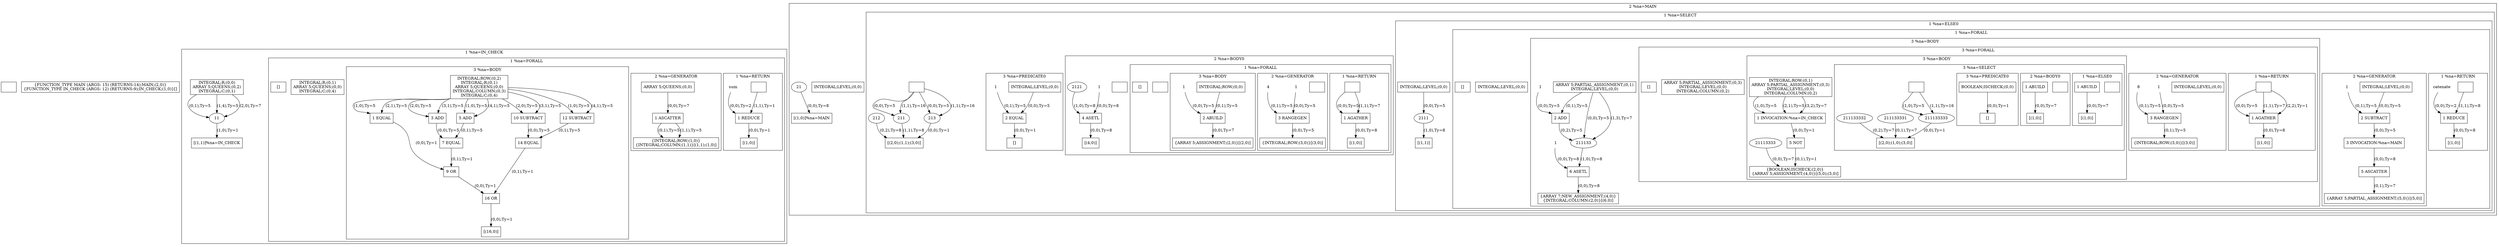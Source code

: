 digraph R {
newrank=true;
IN00 [shape=rect;label=""];
OUT00 [shape=rect;label="{FUNCTION_TYPE MAIN (ARGS: 15) (RETURNS:14);MAIN;(2,0)}\n{FUNCTION_TYPE IN_CHECK (ARGS: 12) (RETURNS:9);IN_CHECK;(1,0)}[]"];
subgraph cluster_01 {
label="1 %na=IN_CHECK";
IN01 [shape=rect;label="INTEGRAL;R;(0,0)\nARRAY 5;QUEENS;(0,2)\nINTEGRAL;C;(0,1)"];
OUT01 [shape=rect;label="[(1,1)]%na=IN_CHECK"];
subgraph cluster_11 {
label="1 %na=FORALL";
IN011 [shape=rect;label="INTEGRAL;R;(0,1)\nARRAY 5;QUEENS;(0,0)\nINTEGRAL;C;(0,4)"];
OUT011 [shape=rect;label="[]"];
subgraph cluster_111 {
label="1 %na=RETURN";
IN0111 [shape=rect;label=""];
OUT0111 [shape=rect;label="[(1,0)]"];
1111 [shape=rect;label="1 REDUCE"];
1112 [shape=plaintext;label="sum"]
IN0111 ->  1111 [label="(1,1),Ty=1"]
1111 ->  OUT0111 [label="(0,0),Ty=1"]
1112 ->  1111 [label="(0,0),Ty=2"]
};
subgraph cluster_112 {
label="2 %na=GENERATOR";
IN0112 [shape=rect;label="ARRAY 5;QUEENS;(0,0)"];
OUT0112 [shape=rect;label="{INTEGRAL;ROW;(1,0)}\n{INTEGRAL;COLUMN;(1,1)}[(1,1);(1,0)]"];
1121 [shape=rect;label="1 ASCATTER"]
IN0112 ->  1121 [label="(0,0),Ty=7"]
1121 ->  OUT0112 [label="(0,1),Ty=5"]
1121 ->  OUT0112 [label="(1,1),Ty=5"]
};
subgraph cluster_113 {
label="3 %na=BODY";
IN0113 [shape=rect;label="INTEGRAL;ROW;(0,2)\nINTEGRAL;R;(0,1)\nARRAY 5;QUEENS;(0,0)\nINTEGRAL;COLUMN;(0,3)\nINTEGRAL;C;(0,4)"];
OUT0113 [shape=rect;label="[(16,0)]"];
1131 [shape=rect;label="1 EQUAL"];
1133 [shape=rect;label="3 ADD"];
1135 [shape=rect;label="5 ADD"];
1137 [shape=rect;label="7 EQUAL"];
1139 [shape=rect;label="9 OR"];
11310 [shape=rect;label="10 SUBTRACT"];
11312 [shape=rect;label="12 SUBTRACT"];
11314 [shape=rect;label="14 EQUAL"];
11316 [shape=rect;label="16 OR"]
IN0113 ->  1131 [label="(1,0),Ty=5"]
IN0113 ->  1131 [label="(2,1),Ty=5"]
IN0113 ->  1133 [label="(2,0),Ty=5"]
IN0113 ->  1133 [label="(3,1),Ty=5"]
IN0113 ->  1135 [label="(1,0),Ty=5"]
IN0113 ->  1135 [label="(4,1),Ty=5"]
IN0113 ->  11310 [label="(2,0),Ty=5"]
IN0113 ->  11310 [label="(3,1),Ty=5"]
IN0113 ->  11312 [label="(1,0),Ty=5"]
IN0113 ->  11312 [label="(4,1),Ty=5"]
1131 ->  1139 [label="(0,0),Ty=1"]
1133 ->  1137 [label="(0,0),Ty=5"]
1135 ->  1137 [label="(0,1),Ty=5"]
1137 ->  1139 [label="(0,1),Ty=1"]
1139 ->  11316 [label="(0,0),Ty=1"]
11310 ->  11314 [label="(0,0),Ty=5"]
11312 ->  11314 [label="(0,1),Ty=5"]
11314 ->  11316 [label="(0,1),Ty=1"]
11316 ->  OUT0113 [label="(0,0),Ty=1"]
}
}
IN01 ->  11 [label="(0,1),Ty=5"]
IN01 ->  11 [label="(1,4),Ty=5"]
IN01 ->  11 [label="(2,0),Ty=7"]
11 ->  OUT01 [label="(1,0),Ty=1"]
};
subgraph cluster_02 {
label="2 %na=MAIN";
IN02 [shape=rect;label="INTEGRAL;LEVEL;(0,0)"];
OUT02 [shape=rect;label="[(1,0)]%na=MAIN"];
subgraph cluster_21 {
label="1 %na=SELECT";
IN021 [shape=rect;label=""];
OUT021 [shape=rect;label="[(2,0);(1,1);(3,0)]"];
subgraph cluster_211 {
label="1 %na=ELSE0";
IN0211 [shape=rect;label="INTEGRAL;LEVEL;(0,0)"];
OUT0211 [shape=rect;label="[(1,1)]"];
subgraph cluster_2111 {
label="1 %na=FORALL";
IN02111 [shape=rect;label="INTEGRAL;LEVEL;(0,0)"];
OUT02111 [shape=rect;label="[]"];
subgraph cluster_21111 {
label="1 %na=RETURN";
IN021111 [shape=rect;label=""];
OUT021111 [shape=rect;label="[(1,0)]"];
211111 [shape=rect;label="1 REDUCE"];
211112 [shape=plaintext;label="catenate"]
IN021111 ->  211111 [label="(1,1),Ty=8"]
211111 ->  OUT021111 [label="(0,0),Ty=8"]
211112 ->  211111 [label="(0,0),Ty=2"]
};
subgraph cluster_21112 {
label="2 %na=GENERATOR";
IN021112 [shape=rect;label="INTEGRAL;LEVEL;(0,0)"];
OUT021112 [shape=rect;label="{ARRAY 5;PARTIAL_ASSIGNMENT;(5,0)}[(5,0)]"];
211121 [shape=plaintext;label="1"];
211122 [shape=rect;label="2 SUBTRACT"];
211123 [shape=rect;label="3 INVOCATION:%na=MAIN"];
211125 [shape=rect;label="5 ASCATTER"]
IN021112 ->  211122 [label="(0,0),Ty=5"]
211121 ->  211122 [label="(0,1),Ty=5"]
211122 ->  211123 [label="(0,0),Ty=5"]
211123 ->  211125 [label="(0,0),Ty=8"]
211125 ->  OUT021112 [label="(0,1),Ty=7"]
};
subgraph cluster_21113 {
label="3 %na=BODY";
IN021113 [shape=rect;label="ARRAY 5;PARTIAL_ASSIGNMENT;(0,1)\nINTEGRAL;LEVEL;(0,0)"];
OUT021113 [shape=rect;label="{ARRAY 7;NEW_ASSIGNMENT;(4,0)}\n{INTEGRAL;COLUMN;(2,0)}[(6,0)]"];
211131 [shape=plaintext;label="1"];
211132 [shape=rect;label="2 ADD"];
subgraph cluster_211133 {
label="3 %na=FORALL";
IN0211133 [shape=rect;label="ARRAY 5;PARTIAL_ASSIGNMENT;(0,3)\nINTEGRAL;LEVEL;(0,0)\nINTEGRAL;COLUMN;(0,2)"];
OUT0211133 [shape=rect;label="[]"];
subgraph cluster_2111331 {
label="1 %na=RETURN";
IN02111331 [shape=rect;label=""];
OUT02111331 [shape=rect;label="[(1,0)]"];
21113311 [shape=rect;label="1 AGATHER"]
IN02111331 ->  21113311 [label="(0,0),Ty=5"]
IN02111331 ->  21113311 [label="(1,1),Ty=7"]
IN02111331 ->  21113311 [label="(2,2),Ty=1"]
21113311 ->  OUT02111331 [label="(0,0),Ty=8"]
};
subgraph cluster_2111332 {
label="2 %na=GENERATOR";
IN02111332 [shape=rect;label="INTEGRAL;LEVEL;(0,0)"];
OUT02111332 [shape=rect;label="{INTEGRAL;ROW;(3,0)}[(3,0)]"];
21113321 [shape=plaintext;label="1"];
21113322 [shape=plaintext;label="8"];
21113323 [shape=rect;label="3 RANGEGEN"]
21113321 ->  21113323 [label="(0,0),Ty=5"]
21113322 ->  21113323 [label="(0,1),Ty=5"]
21113323 ->  OUT02111332 [label="(0,1),Ty=5"]
};
subgraph cluster_2111333 {
label="3 %na=BODY";
IN02111333 [shape=rect;label="INTEGRAL;ROW;(0,1)\nARRAY 5;PARTIAL_ASSIGNMENT;(0,3)\nINTEGRAL;LEVEL;(0,0)\nINTEGRAL;COLUMN;(0,2)"];
OUT02111333 [shape=rect;label="{BOOLEAN;ISCHECK;(2,0)}\n{ARRAY 5;ASSIGNMENT;(4,0)}[(5,0);(3,0)]"];
21113331 [shape=rect;label="1 INVOCATION:%na=IN_CHECK"];
subgraph cluster_21113333 {
label="3 %na=SELECT";
IN021113333 [shape=rect;label=""];
OUT021113333 [shape=rect;label="[(2,0);(1,0);(3,0)]"];
subgraph cluster_211133331 {
label="1 %na=ELSE0";
IN0211133331 [shape=rect;label=""];
OUT0211133331 [shape=rect;label="[(1,0)]"];
2111333311 [shape=rect;label="1 ABUILD"]
2111333311 ->  OUT0211133331 [label="(0,0),Ty=7"]
};
subgraph cluster_211133332 {
label="2 %na=BODY0";
IN0211133332 [shape=rect;label=""];
OUT0211133332 [shape=rect;label="[(1,0)]"];
2111333321 [shape=rect;label="1 ABUILD"]
2111333321 ->  OUT0211133332 [label="(0,0),Ty=7"]
};
subgraph cluster_211133333 {
label="3 %na=PREDICATE0";
IN0211133333 [shape=rect;label="BOOLEAN;ISCHECK;(0,0)"];
OUT0211133333 [shape=rect;label="[]"]
IN0211133333 ->  OUT0211133333 [label="(0,0),Ty=1"]
}
IN021113333 ->  211133333 [label="(1,0),Ty=5"]
IN021113333 ->  211133333 [label="(1,1),Ty=16"]
211133331 ->  OUT021113333 [label="(0,1),Ty=7"]
211133332 ->  OUT021113333 [label="(0,2),Ty=7"]
211133333 ->  OUT021113333 [label="(0,0),Ty=1"]
};
21113335 [shape=rect;label="5 NOT"]
IN02111333 ->  21113331 [label="(1,0),Ty=5"]
IN02111333 ->  21113331 [label="(2,1),Ty=5"]
IN02111333 ->  21113331 [label="(3,2),Ty=7"]
21113331 ->  21113335 [label="(0,0),Ty=1"]
21113333 ->  OUT02111333 [label="(0,0),Ty=7"]
21113335 ->  OUT02111333 [label="(0,1),Ty=1"]
}
};
211135 [shape=plaintext;label="1"];
211136 [shape=rect;label="6 ASETL"]
IN021113 ->  211132 [label="(0,1),Ty=5"]
IN021113 ->  211133 [label="(0,0),Ty=5"]
IN021113 ->  211133 [label="(1,3),Ty=7"]
211131 ->  211132 [label="(0,0),Ty=5"]
211132 ->  211133 [label="(0,2),Ty=5"]
211133 ->  211136 [label="(1,0),Ty=8"]
211135 ->  211136 [label="(0,0),Ty=8"]
211136 ->  OUT021113 [label="(0,0),Ty=8"]
}
}
IN0211 ->  2111 [label="(0,0),Ty=5"]
2111 ->  OUT0211 [label="(1,0),Ty=8"]
};
subgraph cluster_212 {
label="2 %na=BODY0";
IN0212 [shape=rect;label=""];
OUT0212 [shape=rect;label="[(4,0)]"];
subgraph cluster_2121 {
label="1 %na=FORALL";
IN02121 [shape=rect;label=""];
OUT02121 [shape=rect;label="[]"];
subgraph cluster_21211 {
label="1 %na=RETURN";
IN021211 [shape=rect;label=""];
OUT021211 [shape=rect;label="[(1,0)]"];
212111 [shape=rect;label="1 AGATHER"]
IN021211 ->  212111 [label="(0,0),Ty=5"]
IN021211 ->  212111 [label="(1,1),Ty=7"]
212111 ->  OUT021211 [label="(0,0),Ty=8"]
};
subgraph cluster_21212 {
label="2 %na=GENERATOR";
IN021212 [shape=rect;label=""];
OUT021212 [shape=rect;label="{INTEGRAL;ROW;(3,0)}[(3,0)]"];
212121 [shape=plaintext;label="1"];
212122 [shape=plaintext;label="4"];
212123 [shape=rect;label="3 RANGEGEN"]
212121 ->  212123 [label="(0,0),Ty=5"]
212122 ->  212123 [label="(0,1),Ty=5"]
212123 ->  OUT021212 [label="(0,0),Ty=5"]
};
subgraph cluster_21213 {
label="3 %na=BODY";
IN021213 [shape=rect;label="INTEGRAL;ROW;(0,0)"];
OUT021213 [shape=rect;label="{ARRAY 5;ASSIGNMENT;(2,0)}[(2,0)]"];
212131 [shape=plaintext;label="1"];
212132 [shape=rect;label="2 ABUILD"]
IN021213 ->  212132 [label="(0,1),Ty=5"]
212131 ->  212132 [label="(0,0),Ty=5"]
212132 ->  OUT021213 [label="(0,0),Ty=7"]
}
};
2123 [shape=plaintext;label="1"];
2124 [shape=rect;label="4 ASETL"]
2121 ->  2124 [label="(1,0),Ty=8"]
2123 ->  2124 [label="(0,0),Ty=8"]
2124 ->  OUT0212 [label="(0,0),Ty=8"]
};
subgraph cluster_213 {
label="3 %na=PREDICATE0";
IN0213 [shape=rect;label="INTEGRAL;LEVEL;(0,0)"];
OUT0213 [shape=rect;label="[]"];
2131 [shape=plaintext;label="1"];
2132 [shape=rect;label="2 EQUAL"]
IN0213 ->  2132 [label="(0,0),Ty=5"]
2131 ->  2132 [label="(0,1),Ty=5"]
2132 ->  OUT0213 [label="(0,0),Ty=1"]
}
IN021 ->  211 [label="(0,0),Ty=5"]
IN021 ->  211 [label="(1,1),Ty=16"]
IN021 ->  213 [label="(0,0),Ty=5"]
IN021 ->  213 [label="(1,1),Ty=16"]
211 ->  OUT021 [label="(1,1),Ty=8"]
212 ->  OUT021 [label="(0,2),Ty=8"]
213 ->  OUT021 [label="(0,0),Ty=1"]
}
21 ->  OUT02 [label="(0,0),Ty=8"]
}}